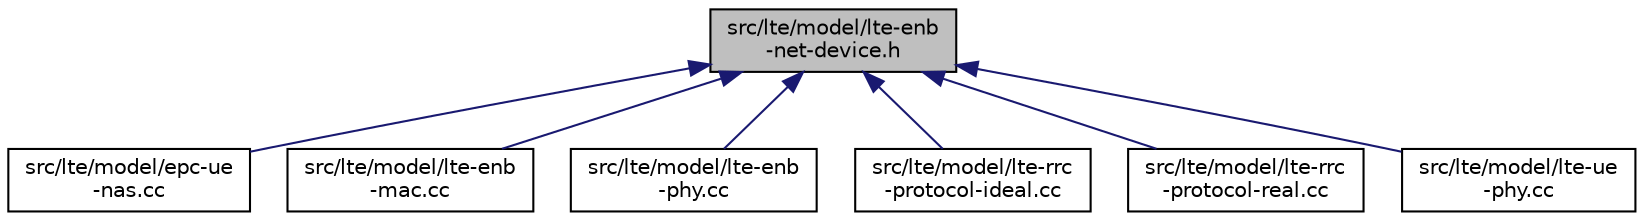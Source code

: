 digraph "src/lte/model/lte-enb-net-device.h"
{
 // LATEX_PDF_SIZE
  edge [fontname="Helvetica",fontsize="10",labelfontname="Helvetica",labelfontsize="10"];
  node [fontname="Helvetica",fontsize="10",shape=record];
  Node1 [label="src/lte/model/lte-enb\l-net-device.h",height=0.2,width=0.4,color="black", fillcolor="grey75", style="filled", fontcolor="black",tooltip=" "];
  Node1 -> Node2 [dir="back",color="midnightblue",fontsize="10",style="solid",fontname="Helvetica"];
  Node2 [label="src/lte/model/epc-ue\l-nas.cc",height=0.2,width=0.4,color="black", fillcolor="white", style="filled",URL="$epc-ue-nas_8cc.html",tooltip=" "];
  Node1 -> Node3 [dir="back",color="midnightblue",fontsize="10",style="solid",fontname="Helvetica"];
  Node3 [label="src/lte/model/lte-enb\l-mac.cc",height=0.2,width=0.4,color="black", fillcolor="white", style="filled",URL="$lte-enb-mac_8cc.html",tooltip=" "];
  Node1 -> Node4 [dir="back",color="midnightblue",fontsize="10",style="solid",fontname="Helvetica"];
  Node4 [label="src/lte/model/lte-enb\l-phy.cc",height=0.2,width=0.4,color="black", fillcolor="white", style="filled",URL="$lte-enb-phy_8cc.html",tooltip=" "];
  Node1 -> Node5 [dir="back",color="midnightblue",fontsize="10",style="solid",fontname="Helvetica"];
  Node5 [label="src/lte/model/lte-rrc\l-protocol-ideal.cc",height=0.2,width=0.4,color="black", fillcolor="white", style="filled",URL="$lte-rrc-protocol-ideal_8cc.html",tooltip=" "];
  Node1 -> Node6 [dir="back",color="midnightblue",fontsize="10",style="solid",fontname="Helvetica"];
  Node6 [label="src/lte/model/lte-rrc\l-protocol-real.cc",height=0.2,width=0.4,color="black", fillcolor="white", style="filled",URL="$lte-rrc-protocol-real_8cc.html",tooltip=" "];
  Node1 -> Node7 [dir="back",color="midnightblue",fontsize="10",style="solid",fontname="Helvetica"];
  Node7 [label="src/lte/model/lte-ue\l-phy.cc",height=0.2,width=0.4,color="black", fillcolor="white", style="filled",URL="$lte-ue-phy_8cc.html",tooltip=" "];
}
